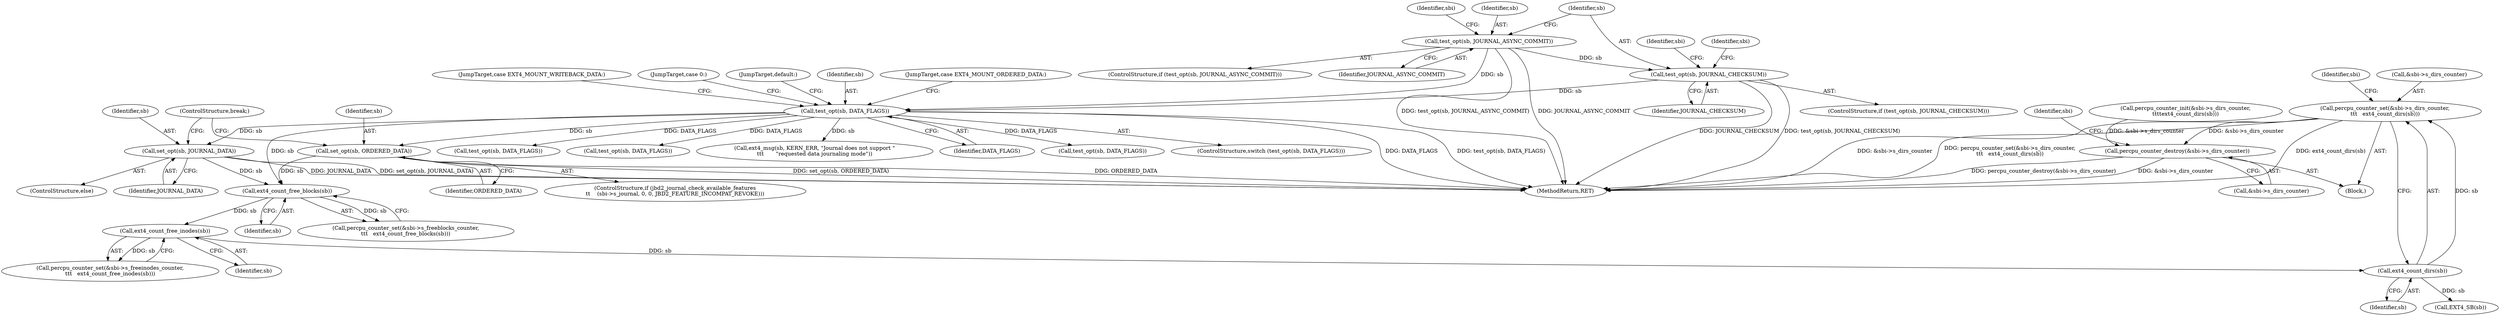 digraph "0_linux_0449641130f5652b344ef6fa39fa019d7e94660a@pointer" {
"1001672" [label="(Call,percpu_counter_set(&sbi->s_dirs_counter,\n\t\t\t   ext4_count_dirs(sb)))"];
"1001677" [label="(Call,ext4_count_dirs(sb))"];
"1001670" [label="(Call,ext4_count_free_inodes(sb))"];
"1001663" [label="(Call,ext4_count_free_blocks(sb))"];
"1001611" [label="(Call,test_opt(sb, DATA_FLAGS))"];
"1001570" [label="(Call,test_opt(sb, JOURNAL_ASYNC_COMMIT))"];
"1001583" [label="(Call,test_opt(sb, JOURNAL_CHECKSUM))"];
"1001628" [label="(Call,set_opt(sb, JOURNAL_DATA))"];
"1001624" [label="(Call,set_opt(sb, ORDERED_DATA))"];
"1002150" [label="(Call,percpu_counter_destroy(&sbi->s_dirs_counter))"];
"1001664" [label="(Identifier,sb)"];
"1001585" [label="(Identifier,JOURNAL_CHECKSUM)"];
"1001572" [label="(Identifier,JOURNAL_ASYNC_COMMIT)"];
"1001576" [label="(Identifier,sbi)"];
"1001583" [label="(Call,test_opt(sb, JOURNAL_CHECKSUM))"];
"1002158" [label="(Identifier,sbi)"];
"1001663" [label="(Call,ext4_count_free_blocks(sb))"];
"1000124" [label="(Block,)"];
"1001612" [label="(Identifier,sb)"];
"1001624" [label="(Call,set_opt(sb, ORDERED_DATA))"];
"1001632" [label="(JumpTarget,case EXT4_MOUNT_ORDERED_DATA:)"];
"1001616" [label="(ControlStructure,if (jbd2_journal_check_available_features\n\t\t    (sbi->s_journal, 0, 0, JBD2_FEATURE_INCOMPAT_REVOKE)))"];
"1001582" [label="(ControlStructure,if (test_opt(sb, JOURNAL_CHECKSUM)))"];
"1001589" [label="(Identifier,sbi)"];
"1001626" [label="(Identifier,ORDERED_DATA)"];
"1001628" [label="(Call,set_opt(sb, JOURNAL_DATA))"];
"1001672" [label="(Call,percpu_counter_set(&sbi->s_dirs_counter,\n\t\t\t   ext4_count_dirs(sb)))"];
"1001678" [label="(Identifier,sb)"];
"1001613" [label="(Identifier,DATA_FLAGS)"];
"1001571" [label="(Identifier,sb)"];
"1001665" [label="(Call,percpu_counter_set(&sbi->s_freeinodes_counter,\n\t\t\t   ext4_count_free_inodes(sb)))"];
"1001570" [label="(Call,test_opt(sb, JOURNAL_ASYNC_COMMIT))"];
"1001629" [label="(Identifier,sb)"];
"1001383" [label="(Call,percpu_counter_init(&sbi->s_dirs_counter,\n\t\t\t\text4_count_dirs(sb)))"];
"1001860" [label="(Call,test_opt(sb, DATA_FLAGS))"];
"1001633" [label="(JumpTarget,case EXT4_MOUNT_WRITEBACK_DATA:)"];
"1001677" [label="(Call,ext4_count_dirs(sb))"];
"1002227" [label="(MethodReturn,RET)"];
"1001631" [label="(ControlStructure,break;)"];
"1001569" [label="(ControlStructure,if (test_opt(sb, JOURNAL_ASYNC_COMMIT)))"];
"1001671" [label="(Identifier,sb)"];
"1001615" [label="(JumpTarget,case 0:)"];
"1001610" [label="(ControlStructure,switch (test_opt(sb, DATA_FLAGS)))"];
"1001630" [label="(Identifier,JOURNAL_DATA)"];
"1001625" [label="(Identifier,sb)"];
"1002150" [label="(Call,percpu_counter_destroy(&sbi->s_dirs_counter))"];
"1001627" [label="(ControlStructure,else)"];
"1001611" [label="(Call,test_opt(sb, DATA_FLAGS))"];
"1001688" [label="(Call,EXT4_SB(sb))"];
"1001879" [label="(Call,test_opt(sb, DATA_FLAGS))"];
"1001658" [label="(Call,percpu_counter_set(&sbi->s_freeblocks_counter,\n\t\t\t   ext4_count_free_blocks(sb)))"];
"1002009" [label="(Call,test_opt(sb, DATA_FLAGS))"];
"1001649" [label="(JumpTarget,default:)"];
"1001670" [label="(Call,ext4_count_free_inodes(sb))"];
"1001644" [label="(Call,ext4_msg(sb, KERN_ERR, \"Journal does not support \"\n\t\t\t       \"requested data journaling mode\"))"];
"1001605" [label="(Identifier,sbi)"];
"1001682" [label="(Identifier,sbi)"];
"1001584" [label="(Identifier,sb)"];
"1002151" [label="(Call,&sbi->s_dirs_counter)"];
"1001673" [label="(Call,&sbi->s_dirs_counter)"];
"1001672" -> "1000124"  [label="AST: "];
"1001672" -> "1001677"  [label="CFG: "];
"1001673" -> "1001672"  [label="AST: "];
"1001677" -> "1001672"  [label="AST: "];
"1001682" -> "1001672"  [label="CFG: "];
"1001672" -> "1002227"  [label="DDG: &sbi->s_dirs_counter"];
"1001672" -> "1002227"  [label="DDG: percpu_counter_set(&sbi->s_dirs_counter,\n\t\t\t   ext4_count_dirs(sb))"];
"1001672" -> "1002227"  [label="DDG: ext4_count_dirs(sb)"];
"1001677" -> "1001672"  [label="DDG: sb"];
"1001672" -> "1002150"  [label="DDG: &sbi->s_dirs_counter"];
"1001677" -> "1001678"  [label="CFG: "];
"1001678" -> "1001677"  [label="AST: "];
"1001670" -> "1001677"  [label="DDG: sb"];
"1001677" -> "1001688"  [label="DDG: sb"];
"1001670" -> "1001665"  [label="AST: "];
"1001670" -> "1001671"  [label="CFG: "];
"1001671" -> "1001670"  [label="AST: "];
"1001665" -> "1001670"  [label="CFG: "];
"1001670" -> "1001665"  [label="DDG: sb"];
"1001663" -> "1001670"  [label="DDG: sb"];
"1001663" -> "1001658"  [label="AST: "];
"1001663" -> "1001664"  [label="CFG: "];
"1001664" -> "1001663"  [label="AST: "];
"1001658" -> "1001663"  [label="CFG: "];
"1001663" -> "1001658"  [label="DDG: sb"];
"1001611" -> "1001663"  [label="DDG: sb"];
"1001628" -> "1001663"  [label="DDG: sb"];
"1001624" -> "1001663"  [label="DDG: sb"];
"1001611" -> "1001610"  [label="AST: "];
"1001611" -> "1001613"  [label="CFG: "];
"1001612" -> "1001611"  [label="AST: "];
"1001613" -> "1001611"  [label="AST: "];
"1001615" -> "1001611"  [label="CFG: "];
"1001632" -> "1001611"  [label="CFG: "];
"1001633" -> "1001611"  [label="CFG: "];
"1001649" -> "1001611"  [label="CFG: "];
"1001611" -> "1002227"  [label="DDG: test_opt(sb, DATA_FLAGS)"];
"1001611" -> "1002227"  [label="DDG: DATA_FLAGS"];
"1001570" -> "1001611"  [label="DDG: sb"];
"1001583" -> "1001611"  [label="DDG: sb"];
"1001611" -> "1001624"  [label="DDG: sb"];
"1001611" -> "1001628"  [label="DDG: sb"];
"1001611" -> "1001644"  [label="DDG: sb"];
"1001611" -> "1001860"  [label="DDG: DATA_FLAGS"];
"1001611" -> "1001879"  [label="DDG: DATA_FLAGS"];
"1001611" -> "1002009"  [label="DDG: DATA_FLAGS"];
"1001570" -> "1001569"  [label="AST: "];
"1001570" -> "1001572"  [label="CFG: "];
"1001571" -> "1001570"  [label="AST: "];
"1001572" -> "1001570"  [label="AST: "];
"1001576" -> "1001570"  [label="CFG: "];
"1001584" -> "1001570"  [label="CFG: "];
"1001570" -> "1002227"  [label="DDG: JOURNAL_ASYNC_COMMIT"];
"1001570" -> "1002227"  [label="DDG: test_opt(sb, JOURNAL_ASYNC_COMMIT)"];
"1001570" -> "1001583"  [label="DDG: sb"];
"1001583" -> "1001582"  [label="AST: "];
"1001583" -> "1001585"  [label="CFG: "];
"1001584" -> "1001583"  [label="AST: "];
"1001585" -> "1001583"  [label="AST: "];
"1001589" -> "1001583"  [label="CFG: "];
"1001605" -> "1001583"  [label="CFG: "];
"1001583" -> "1002227"  [label="DDG: test_opt(sb, JOURNAL_CHECKSUM)"];
"1001583" -> "1002227"  [label="DDG: JOURNAL_CHECKSUM"];
"1001628" -> "1001627"  [label="AST: "];
"1001628" -> "1001630"  [label="CFG: "];
"1001629" -> "1001628"  [label="AST: "];
"1001630" -> "1001628"  [label="AST: "];
"1001631" -> "1001628"  [label="CFG: "];
"1001628" -> "1002227"  [label="DDG: set_opt(sb, JOURNAL_DATA)"];
"1001628" -> "1002227"  [label="DDG: JOURNAL_DATA"];
"1001624" -> "1001616"  [label="AST: "];
"1001624" -> "1001626"  [label="CFG: "];
"1001625" -> "1001624"  [label="AST: "];
"1001626" -> "1001624"  [label="AST: "];
"1001631" -> "1001624"  [label="CFG: "];
"1001624" -> "1002227"  [label="DDG: set_opt(sb, ORDERED_DATA)"];
"1001624" -> "1002227"  [label="DDG: ORDERED_DATA"];
"1002150" -> "1000124"  [label="AST: "];
"1002150" -> "1002151"  [label="CFG: "];
"1002151" -> "1002150"  [label="AST: "];
"1002158" -> "1002150"  [label="CFG: "];
"1002150" -> "1002227"  [label="DDG: &sbi->s_dirs_counter"];
"1002150" -> "1002227"  [label="DDG: percpu_counter_destroy(&sbi->s_dirs_counter)"];
"1001383" -> "1002150"  [label="DDG: &sbi->s_dirs_counter"];
}
